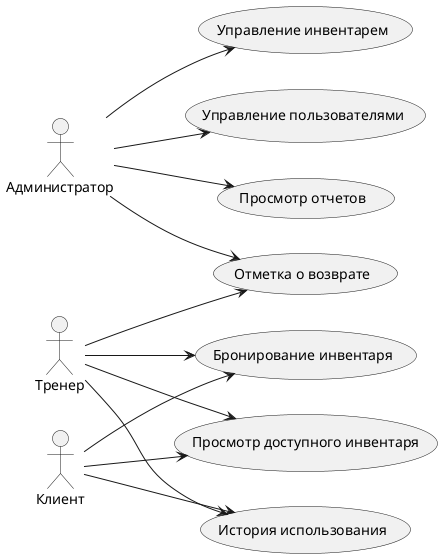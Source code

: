 @startuml
left to right direction

actor Администратор
actor Тренер
actor Клиент

usecase "Управление инвентарем" as UC1
usecase "Управление пользователями" as UC2
usecase "Просмотр отчетов" as UC3
usecase "Бронирование инвентаря" as UC4
usecase "Просмотр доступного инвентаря" as UC5
usecase "История использования" as UC6
usecase "Отметка о возврате" as UC7

Администратор --> UC1
Администратор --> UC2
Администратор --> UC3
Администратор --> UC7

Тренер --> UC4
Тренер --> UC5
Тренер --> UC6
Тренер --> UC7

Клиент --> UC4
Клиент --> UC5
Клиент --> UC6

@enduml